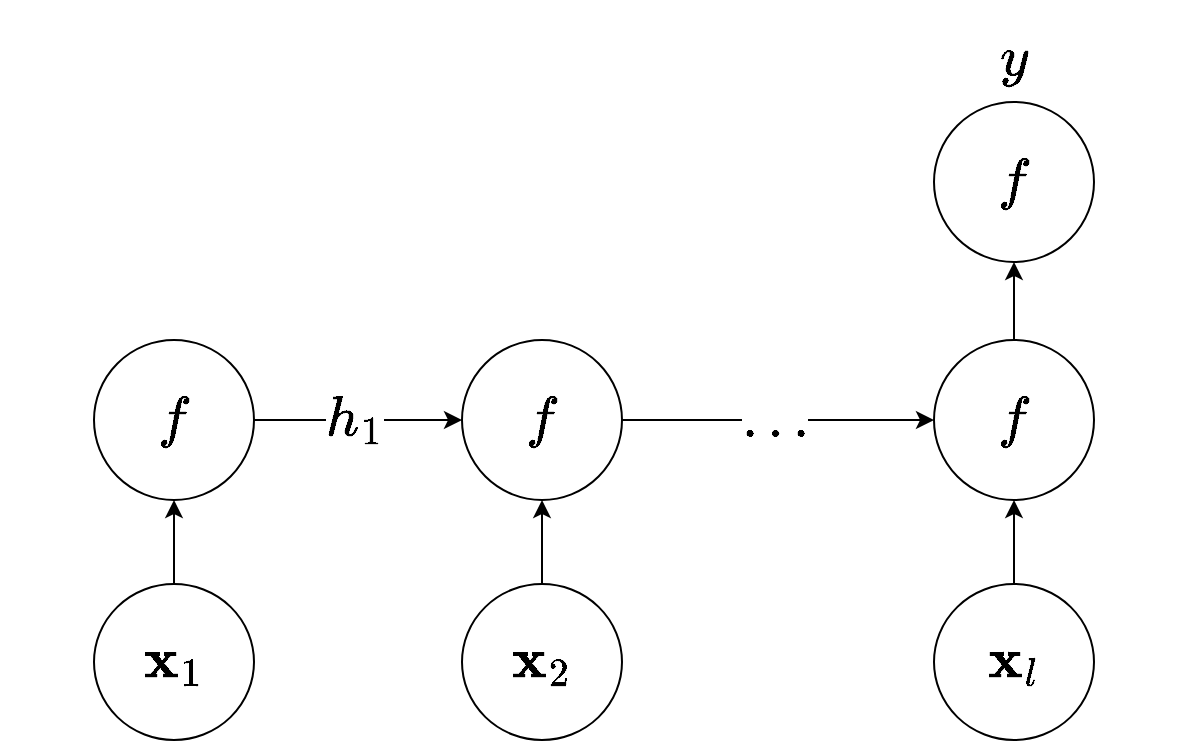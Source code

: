 <mxfile version="21.3.8" type="device">
  <diagram name="Page-1" id="qQCsbmFtiBFMgOcqyGXc">
    <mxGraphModel dx="627" dy="431" grid="1" gridSize="10" guides="1" tooltips="1" connect="1" arrows="1" fold="1" page="1" pageScale="1" pageWidth="850" pageHeight="1100" math="1" shadow="0">
      <root>
        <mxCell id="0" />
        <mxCell id="1" parent="0" />
        <mxCell id="98bF5p4SYVcPBmFiXfol-10" value="&lt;font style=&quot;font-size: 24px;&quot;&gt;$$y$$&lt;/font&gt;" style="rounded=0;whiteSpace=wrap;html=1;strokeColor=none;" parent="1" vertex="1">
          <mxGeometry x="570" y="170" width="120" height="60" as="geometry" />
        </mxCell>
        <mxCell id="gjjCGxOiEG8Ti1tQG0iB-4" style="edgeStyle=orthogonalEdgeStyle;rounded=0;orthogonalLoop=1;jettySize=auto;html=1;exitX=0.5;exitY=0;exitDx=0;exitDy=0;entryX=0.5;entryY=1;entryDx=0;entryDy=0;" parent="1" source="7nbwtN7D6u6dlneCxtmq-1" target="gjjCGxOiEG8Ti1tQG0iB-1" edge="1">
          <mxGeometry relative="1" as="geometry" />
        </mxCell>
        <mxCell id="7nbwtN7D6u6dlneCxtmq-1" value="&lt;div style=&quot;font-size: 24px;&quot;&gt;&lt;font style=&quot;font-size: 24px;&quot;&gt;$$\textbf{x}_1$$&lt;/font&gt;&lt;/div&gt;" style="ellipse;whiteSpace=wrap;html=1;aspect=fixed;" parent="1" vertex="1">
          <mxGeometry x="170" y="462" width="80" height="78" as="geometry" />
        </mxCell>
        <mxCell id="7nbwtN7D6u6dlneCxtmq-3" value="&lt;font style=&quot;font-size: 24px;&quot;&gt;$$f$$&lt;/font&gt;" style="ellipse;whiteSpace=wrap;html=1;aspect=fixed;" parent="1" vertex="1">
          <mxGeometry x="590" y="221" width="80" height="80" as="geometry" />
        </mxCell>
        <mxCell id="gjjCGxOiEG8Ti1tQG0iB-16" style="edgeStyle=orthogonalEdgeStyle;rounded=0;orthogonalLoop=1;jettySize=auto;html=1;exitX=1;exitY=0.5;exitDx=0;exitDy=0;entryX=0;entryY=0.5;entryDx=0;entryDy=0;" parent="1" source="98bF5p4SYVcPBmFiXfol-5" target="98bF5p4SYVcPBmFiXfol-7" edge="1">
          <mxGeometry relative="1" as="geometry" />
        </mxCell>
        <mxCell id="gjjCGxOiEG8Ti1tQG0iB-17" value="$$\ldots$$" style="edgeLabel;html=1;align=center;verticalAlign=middle;resizable=0;points=[];fontSize=24;" parent="gjjCGxOiEG8Ti1tQG0iB-16" vertex="1" connectable="0">
          <mxGeometry x="0.244" y="1" relative="1" as="geometry">
            <mxPoint x="-21" y="1" as="offset" />
          </mxGeometry>
        </mxCell>
        <mxCell id="98bF5p4SYVcPBmFiXfol-5" value="&lt;font style=&quot;font-size: 24px;&quot;&gt;$$f$$&lt;/font&gt;" style="ellipse;whiteSpace=wrap;html=1;aspect=fixed;" parent="1" vertex="1">
          <mxGeometry x="354" y="340" width="80" height="80" as="geometry" />
        </mxCell>
        <mxCell id="gjjCGxOiEG8Ti1tQG0iB-11" value="" style="edgeStyle=orthogonalEdgeStyle;rounded=0;orthogonalLoop=1;jettySize=auto;html=1;" parent="1" source="98bF5p4SYVcPBmFiXfol-7" target="7nbwtN7D6u6dlneCxtmq-3" edge="1">
          <mxGeometry relative="1" as="geometry" />
        </mxCell>
        <mxCell id="98bF5p4SYVcPBmFiXfol-7" value="&lt;font style=&quot;font-size: 24px;&quot;&gt;$$f$$&lt;/font&gt;" style="ellipse;whiteSpace=wrap;html=1;aspect=fixed;" parent="1" vertex="1">
          <mxGeometry x="590" y="340" width="80" height="80" as="geometry" />
        </mxCell>
        <mxCell id="gjjCGxOiEG8Ti1tQG0iB-8" style="edgeStyle=orthogonalEdgeStyle;rounded=0;orthogonalLoop=1;jettySize=auto;html=1;exitX=0.5;exitY=0;exitDx=0;exitDy=0;" parent="1" source="gjjCGxOiEG8Ti1tQG0iB-1" edge="1">
          <mxGeometry relative="1" as="geometry">
            <mxPoint x="210" y="340" as="targetPoint" />
          </mxGeometry>
        </mxCell>
        <mxCell id="gjjCGxOiEG8Ti1tQG0iB-14" value="" style="edgeStyle=orthogonalEdgeStyle;rounded=0;orthogonalLoop=1;jettySize=auto;html=1;fontSize=24;" parent="1" source="gjjCGxOiEG8Ti1tQG0iB-1" target="98bF5p4SYVcPBmFiXfol-5" edge="1">
          <mxGeometry relative="1" as="geometry" />
        </mxCell>
        <mxCell id="QYdYVzF9cbBeIx2V-Ah6-1" value="$$h_1$$" style="edgeLabel;html=1;align=center;verticalAlign=middle;resizable=0;points=[];fontSize=24;" vertex="1" connectable="0" parent="gjjCGxOiEG8Ti1tQG0iB-14">
          <mxGeometry x="0.129" y="1" relative="1" as="geometry">
            <mxPoint x="-9" y="1" as="offset" />
          </mxGeometry>
        </mxCell>
        <mxCell id="gjjCGxOiEG8Ti1tQG0iB-1" value="&lt;div&gt;&lt;font style=&quot;font-size: 24px;&quot;&gt;$$f$$&lt;/font&gt;&lt;/div&gt;" style="ellipse;whiteSpace=wrap;html=1;aspect=fixed;" parent="1" vertex="1">
          <mxGeometry x="170" y="340" width="80" height="80" as="geometry" />
        </mxCell>
        <mxCell id="gjjCGxOiEG8Ti1tQG0iB-13" value="" style="edgeStyle=orthogonalEdgeStyle;rounded=0;orthogonalLoop=1;jettySize=auto;html=1;" parent="1" source="gjjCGxOiEG8Ti1tQG0iB-2" target="98bF5p4SYVcPBmFiXfol-5" edge="1">
          <mxGeometry relative="1" as="geometry" />
        </mxCell>
        <mxCell id="gjjCGxOiEG8Ti1tQG0iB-2" value="&lt;div style=&quot;font-size: 24px;&quot;&gt;&lt;font style=&quot;font-size: 24px;&quot;&gt;$$\textbf{x}_2$$&lt;/font&gt;&lt;/div&gt;" style="ellipse;whiteSpace=wrap;html=1;aspect=fixed;" parent="1" vertex="1">
          <mxGeometry x="354" y="462" width="80" height="78" as="geometry" />
        </mxCell>
        <mxCell id="gjjCGxOiEG8Ti1tQG0iB-12" value="" style="edgeStyle=orthogonalEdgeStyle;rounded=0;orthogonalLoop=1;jettySize=auto;html=1;" parent="1" source="gjjCGxOiEG8Ti1tQG0iB-3" target="98bF5p4SYVcPBmFiXfol-7" edge="1">
          <mxGeometry relative="1" as="geometry" />
        </mxCell>
        <mxCell id="gjjCGxOiEG8Ti1tQG0iB-3" value="&lt;div style=&quot;font-size: 24px;&quot;&gt;&lt;font style=&quot;font-size: 24px;&quot;&gt;$$\textbf{x}_l$$&lt;/font&gt;&lt;/div&gt;" style="ellipse;whiteSpace=wrap;html=1;aspect=fixed;" parent="1" vertex="1">
          <mxGeometry x="590" y="462" width="80" height="78" as="geometry" />
        </mxCell>
      </root>
    </mxGraphModel>
  </diagram>
</mxfile>
